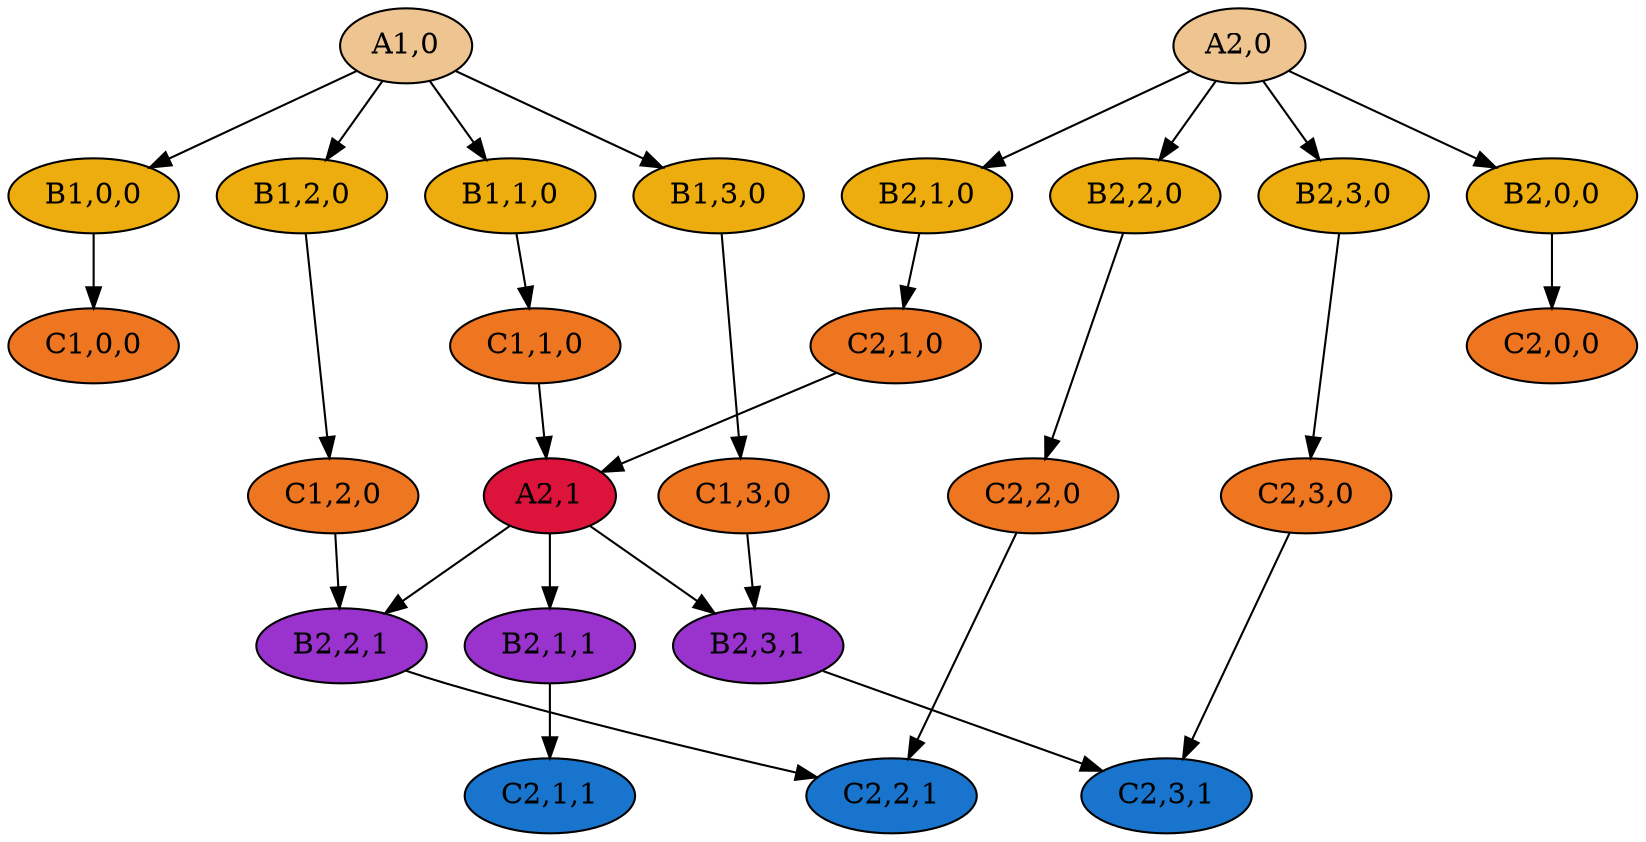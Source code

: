 digraph dependencies_graph {
    0 [label="A1,0"]
    1 [label="B1,0,0"]
    2 [label="C1,0,0"]
    3 [label="B1,1,0"]
    4 [label="C1,1,0"]
    5 [label="B1,2,0"]
    6 [label="C1,2,0"]
    7 [label="B1,3,0"]
    8 [label="C1,3,0"]
    9 [label="A2,0"]
    10 [label="B2,0,0"]
    11 [label="C2,0,0"]
    12 [label="B2,1,0"]
    13 [label="C2,1,0"]
    14 [label="B2,2,0"]
    15 [label="C2,2,0"]
    16 [label="B2,3,0"]
    17 [label="C2,3,0"]
    18 [label="A2,1"]
    19 [label="B2,1,1"]
    20 [label="C2,1,1"]
    21 [label="B2,2,1"]
    22 [label="C2,2,1"]
    23 [label="B2,3,1"]
    24 [label="C2,3,1"]

    # D1
    0 -> 1
    0 -> 3
    0 -> 5
    0 -> 7
    
    9 -> 10
    9 -> 12
    9 -> 14
    9 -> 16
    
    18 -> 19
    18 -> 21
    18 -> 23

    # D2
    1 -> 2
    3 -> 4
    5 -> 6
    7 -> 8

    10 -> 11
    12 -> 13
    14 -> 15
    16 -> 17

    19 -> 20
    21 -> 22
    23 -> 24
    
    # D3
    // 13 -> 20 # redundantne
    15 -> 22
    17 -> 24
    
    # D4
    6 -> 21
    8 -> 23
    
    # D5
    4 -> 18
    13 -> 18
    
    # SA0
    0 [style=filled, fillcolor=burlywood2]
    9 [style=filled, fillcolor=burlywood2]
    
    # SB0
    1 [style=filled, fillcolor=darkgoldenrod2]
    3 [style=filled, fillcolor=darkgoldenrod2]
    5 [style=filled, fillcolor=darkgoldenrod2]
    7 [style=filled, fillcolor=darkgoldenrod2]
    10 [style=filled, fillcolor=darkgoldenrod2]
    12 [style=filled, fillcolor=darkgoldenrod2]
    14 [style=filled, fillcolor=darkgoldenrod2]
    16 [style=filled, fillcolor=darkgoldenrod2]
    
    # SC0
    2 [style=filled, fillcolor=chocolate2]
    4 [style=filled, fillcolor=chocolate2]
    6 [style=filled, fillcolor=chocolate2]
    8 [style=filled, fillcolor=chocolate2]
    11 [style=filled, fillcolor=chocolate2]
    13 [style=filled, fillcolor=chocolate2]
    15 [style=filled, fillcolor=chocolate2]
    17 [style=filled, fillcolor=chocolate2]
    
    # SA1
    18 [style=filled, fillcolor=crimson]
    
    # SB1
    19 [style=filled, fillcolor=darkorchid3]
    21 [style=filled, fillcolor=darkorchid3]
    23 [style=filled, fillcolor=darkorchid3]

    # SC1
    20 [style=filled, fillcolor=dodgerblue3]
    22 [style=filled, fillcolor=dodgerblue3]
    24 [style=filled, fillcolor=dodgerblue3]
}
